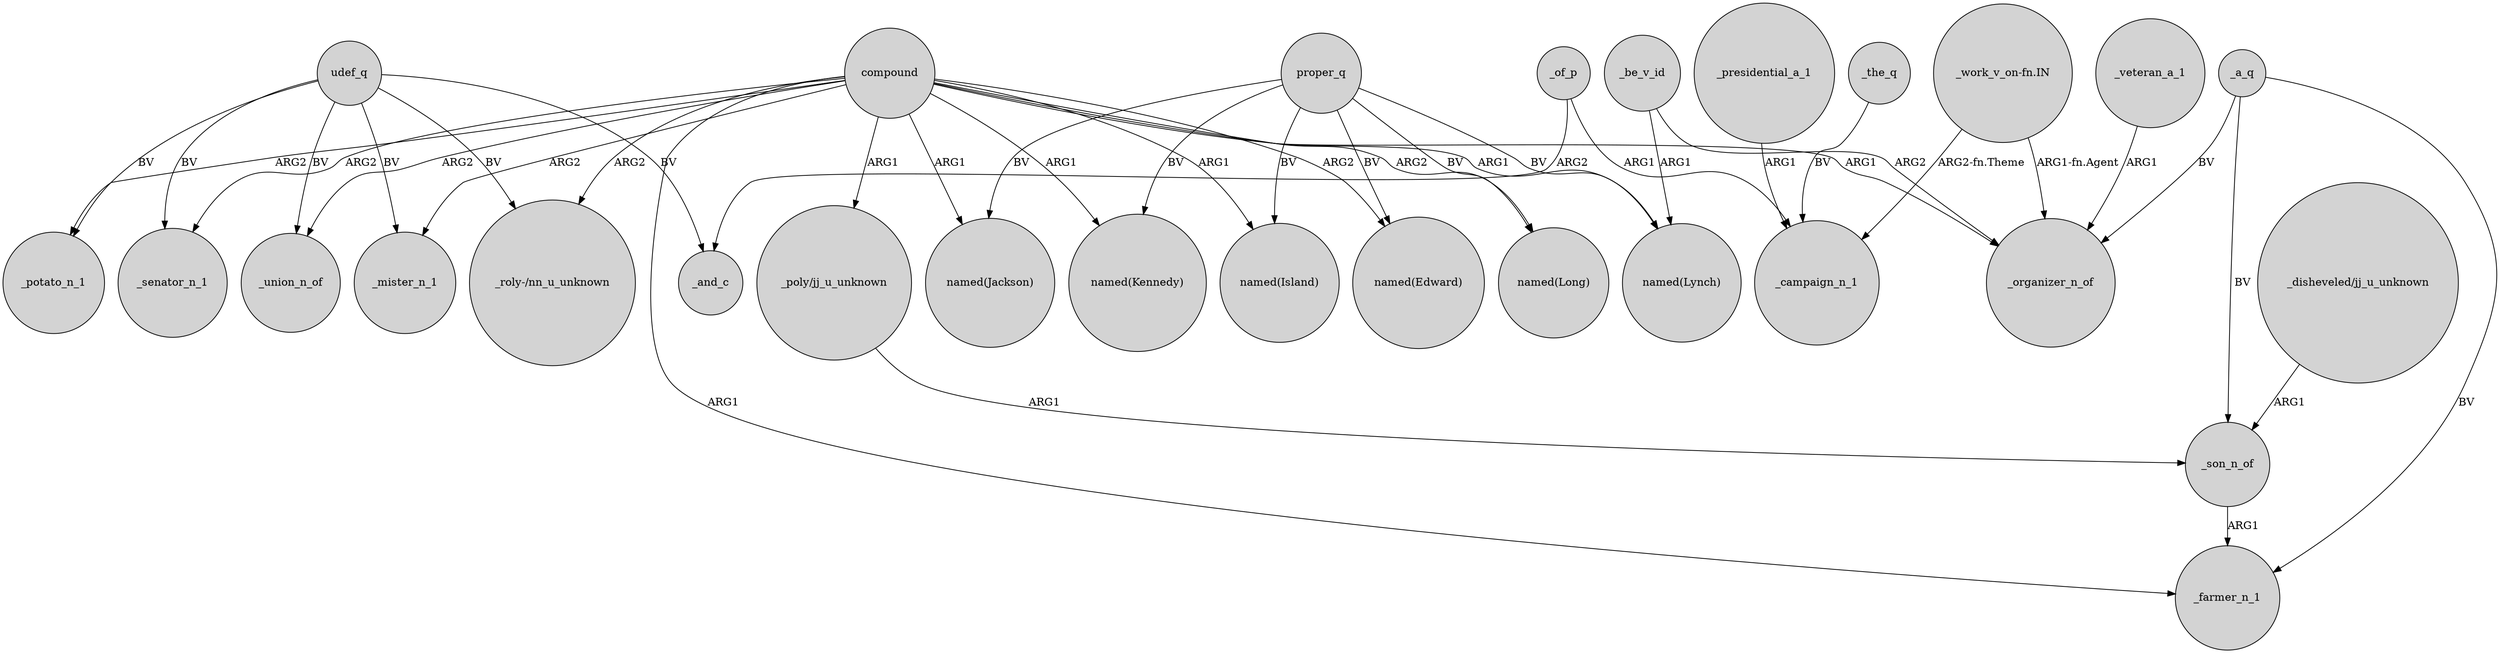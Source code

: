 digraph {
	node [shape=circle style=filled]
	compound -> _organizer_n_of [label=ARG1]
	"_work_v_on-fn.IN" -> _organizer_n_of [label="ARG1-fn.Agent"]
	compound -> "named(Long)" [label=ARG2]
	udef_q -> _potato_n_1 [label=BV]
	compound -> "named(Lynch)" [label=ARG1]
	udef_q -> _senator_n_1 [label=BV]
	compound -> "named(Jackson)" [label=ARG1]
	_presidential_a_1 -> _campaign_n_1 [label=ARG1]
	_be_v_id -> "named(Lynch)" [label=ARG1]
	"_work_v_on-fn.IN" -> _campaign_n_1 [label="ARG2-fn.Theme"]
	compound -> _mister_n_1 [label=ARG2]
	proper_q -> "named(Lynch)" [label=BV]
	udef_q -> _mister_n_1 [label=BV]
	udef_q -> _union_n_of [label=BV]
	_of_p -> _and_c [label=ARG2]
	"_disheveled/jj_u_unknown" -> _son_n_of [label=ARG1]
	proper_q -> "named(Kennedy)" [label=BV]
	_a_q -> _farmer_n_1 [label=BV]
	compound -> "named(Island)" [label=ARG1]
	_a_q -> _organizer_n_of [label=BV]
	compound -> "named(Edward)" [label=ARG2]
	compound -> _farmer_n_1 [label=ARG1]
	_the_q -> _campaign_n_1 [label=BV]
	compound -> "_poly/jj_u_unknown" [label=ARG1]
	_a_q -> _son_n_of [label=BV]
	proper_q -> "named(Island)" [label=BV]
	proper_q -> "named(Jackson)" [label=BV]
	"_poly/jj_u_unknown" -> _son_n_of [label=ARG1]
	compound -> _senator_n_1 [label=ARG2]
	compound -> "named(Kennedy)" [label=ARG1]
	_son_n_of -> _farmer_n_1 [label=ARG1]
	compound -> _union_n_of [label=ARG2]
	_be_v_id -> _organizer_n_of [label=ARG2]
	udef_q -> "_roly-/nn_u_unknown" [label=BV]
	compound -> "_roly-/nn_u_unknown" [label=ARG2]
	_of_p -> _campaign_n_1 [label=ARG1]
	_veteran_a_1 -> _organizer_n_of [label=ARG1]
	proper_q -> "named(Edward)" [label=BV]
	udef_q -> _and_c [label=BV]
	compound -> _potato_n_1 [label=ARG2]
	proper_q -> "named(Long)" [label=BV]
}
